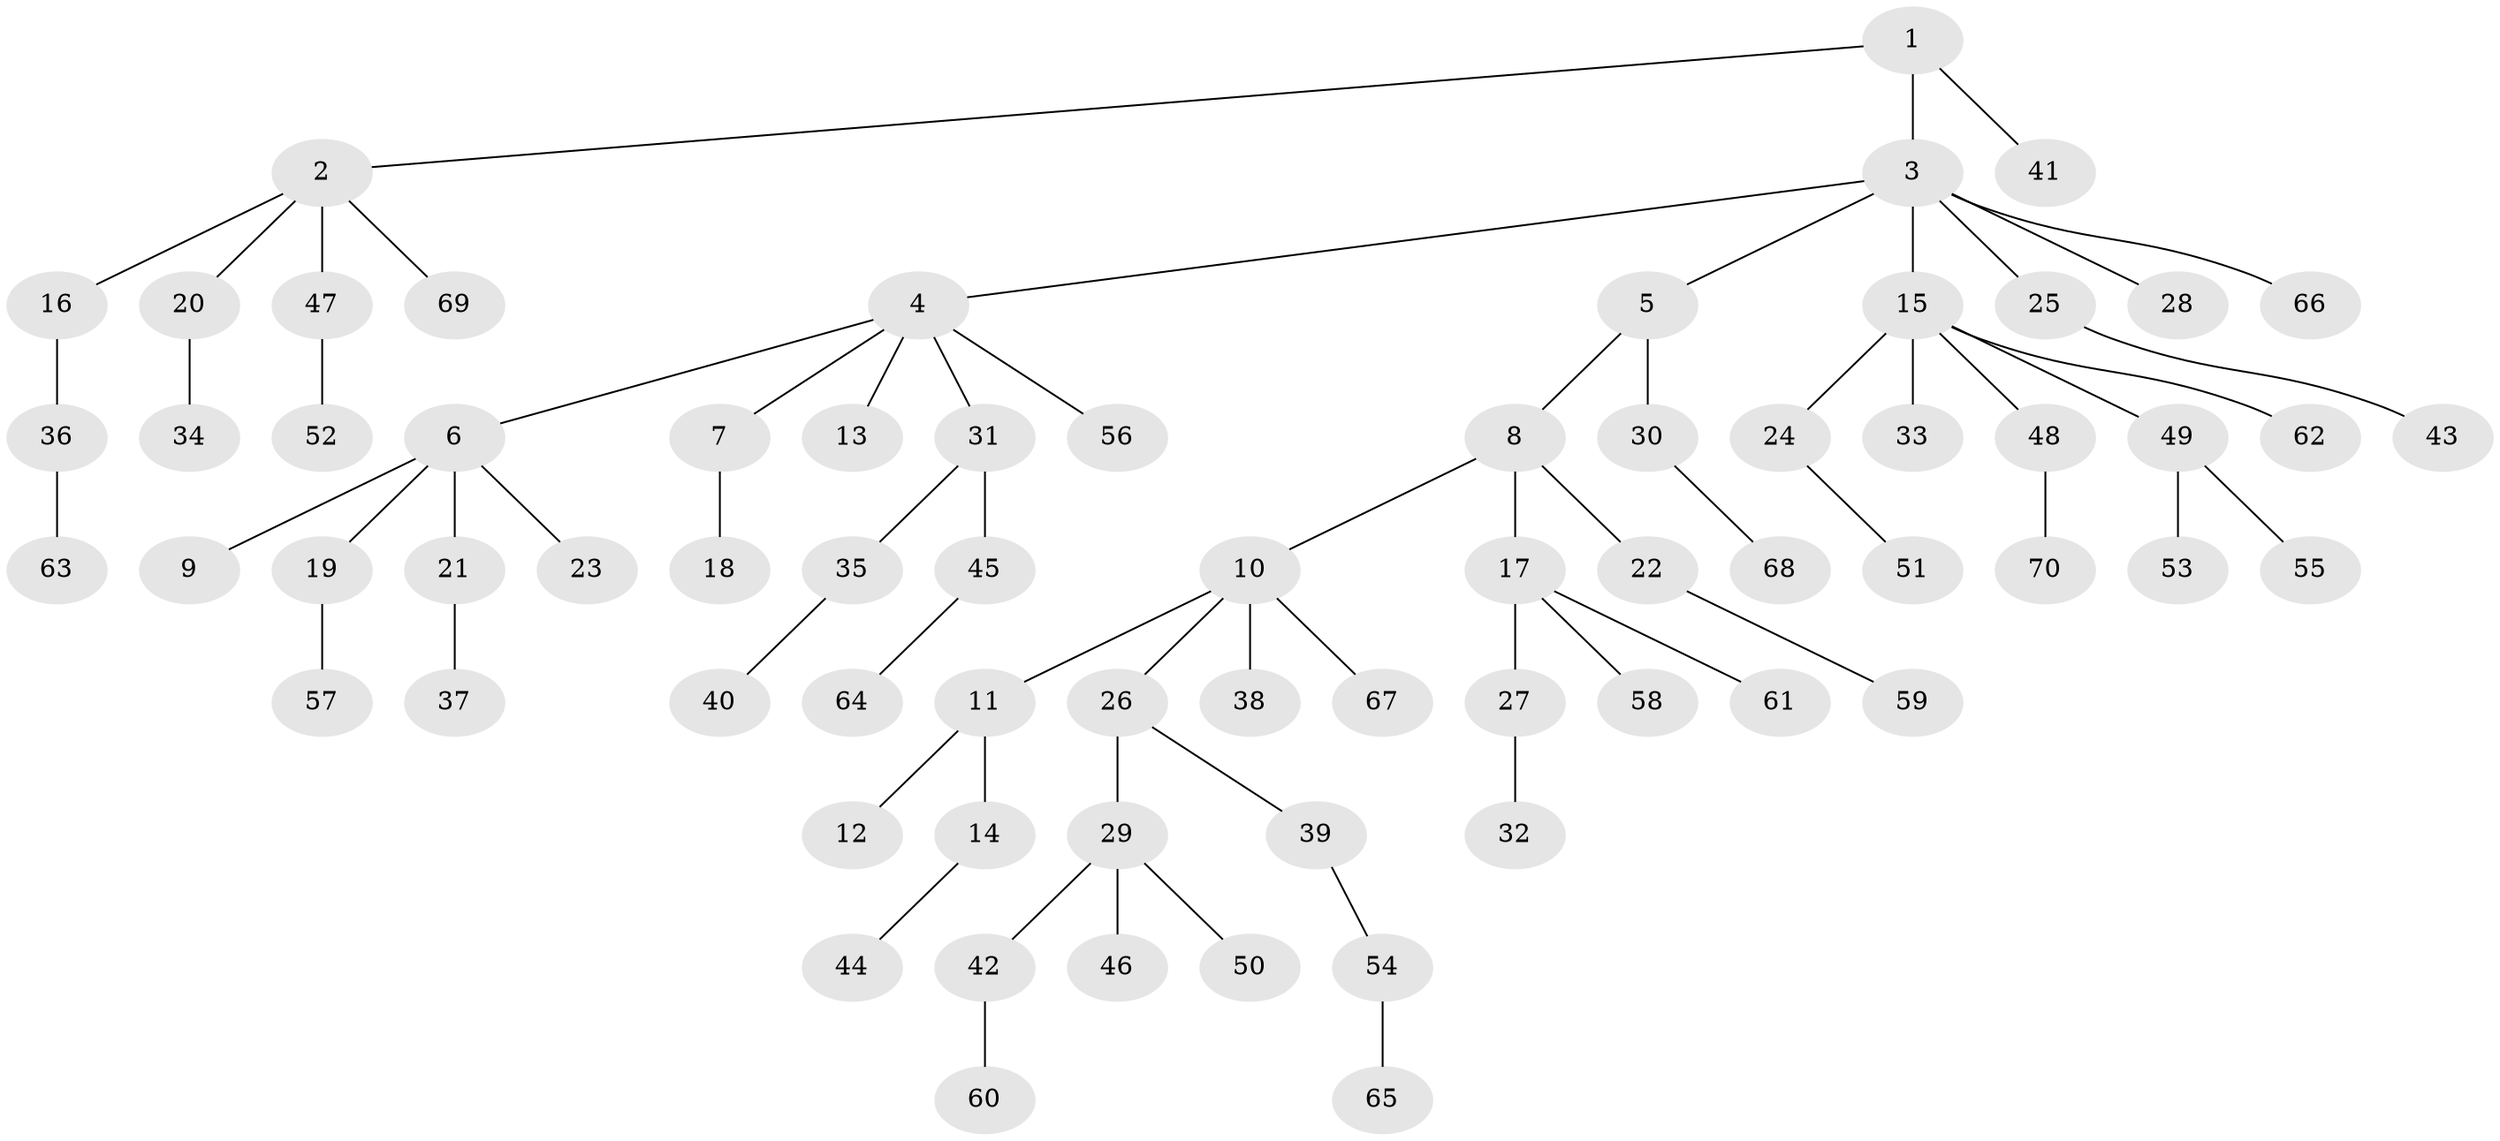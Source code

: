// Generated by graph-tools (version 1.1) at 2025/15/03/09/25 04:15:34]
// undirected, 70 vertices, 69 edges
graph export_dot {
graph [start="1"]
  node [color=gray90,style=filled];
  1;
  2;
  3;
  4;
  5;
  6;
  7;
  8;
  9;
  10;
  11;
  12;
  13;
  14;
  15;
  16;
  17;
  18;
  19;
  20;
  21;
  22;
  23;
  24;
  25;
  26;
  27;
  28;
  29;
  30;
  31;
  32;
  33;
  34;
  35;
  36;
  37;
  38;
  39;
  40;
  41;
  42;
  43;
  44;
  45;
  46;
  47;
  48;
  49;
  50;
  51;
  52;
  53;
  54;
  55;
  56;
  57;
  58;
  59;
  60;
  61;
  62;
  63;
  64;
  65;
  66;
  67;
  68;
  69;
  70;
  1 -- 2;
  1 -- 3;
  1 -- 41;
  2 -- 16;
  2 -- 20;
  2 -- 47;
  2 -- 69;
  3 -- 4;
  3 -- 5;
  3 -- 15;
  3 -- 25;
  3 -- 28;
  3 -- 66;
  4 -- 6;
  4 -- 7;
  4 -- 13;
  4 -- 31;
  4 -- 56;
  5 -- 8;
  5 -- 30;
  6 -- 9;
  6 -- 19;
  6 -- 21;
  6 -- 23;
  7 -- 18;
  8 -- 10;
  8 -- 17;
  8 -- 22;
  10 -- 11;
  10 -- 26;
  10 -- 38;
  10 -- 67;
  11 -- 12;
  11 -- 14;
  14 -- 44;
  15 -- 24;
  15 -- 33;
  15 -- 48;
  15 -- 49;
  15 -- 62;
  16 -- 36;
  17 -- 27;
  17 -- 58;
  17 -- 61;
  19 -- 57;
  20 -- 34;
  21 -- 37;
  22 -- 59;
  24 -- 51;
  25 -- 43;
  26 -- 29;
  26 -- 39;
  27 -- 32;
  29 -- 42;
  29 -- 46;
  29 -- 50;
  30 -- 68;
  31 -- 35;
  31 -- 45;
  35 -- 40;
  36 -- 63;
  39 -- 54;
  42 -- 60;
  45 -- 64;
  47 -- 52;
  48 -- 70;
  49 -- 53;
  49 -- 55;
  54 -- 65;
}

